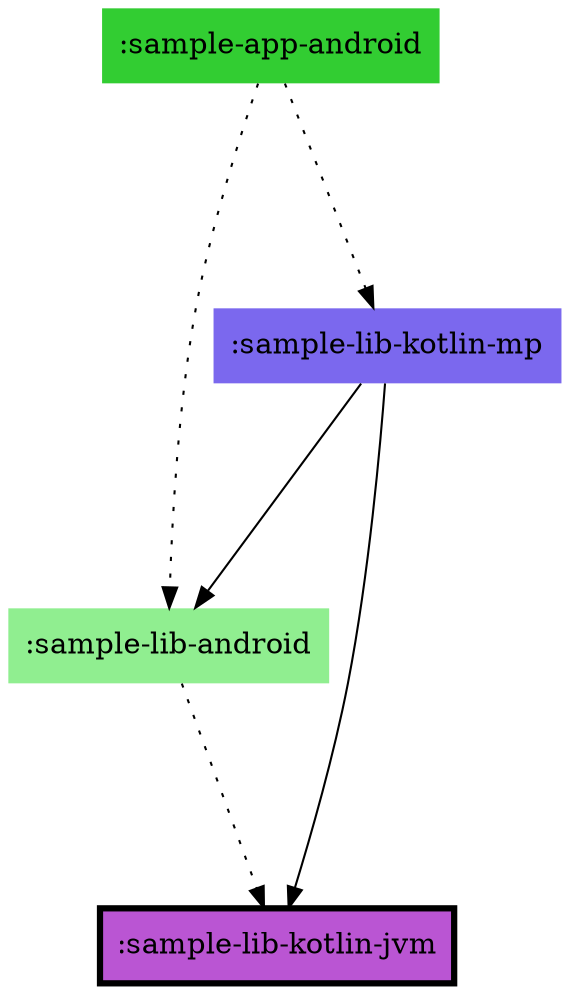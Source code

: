 digraph {
  edge [arrowhead="normal",arrowtail="none"]
  graph [bgcolor="transparent",dpi="100",fontsize="30",layout="dot",ranksep="1.5",rankdir="TB"]
  node [style="filled"]
  ":sample-app-android" [fillcolor="limegreen",shape="none"]
  ":sample-lib-android" [fillcolor="lightgreen",shape="none"]
  ":sample-lib-kotlin-jvm" [fillcolor="mediumorchid",penwidth="3",shape="box"]
  ":sample-lib-kotlin-mp" [fillcolor="mediumslateblue",shape="none"]
  ":sample-app-android" -> ":sample-lib-android" [style="dotted"]
  ":sample-app-android" -> ":sample-lib-kotlin-mp" [style="dotted"]
  ":sample-lib-android" -> ":sample-lib-kotlin-jvm" [style="dotted"]
  ":sample-lib-kotlin-mp" -> ":sample-lib-android" [style="solid"]
  ":sample-lib-kotlin-mp" -> ":sample-lib-kotlin-jvm" [style="solid"]
}
